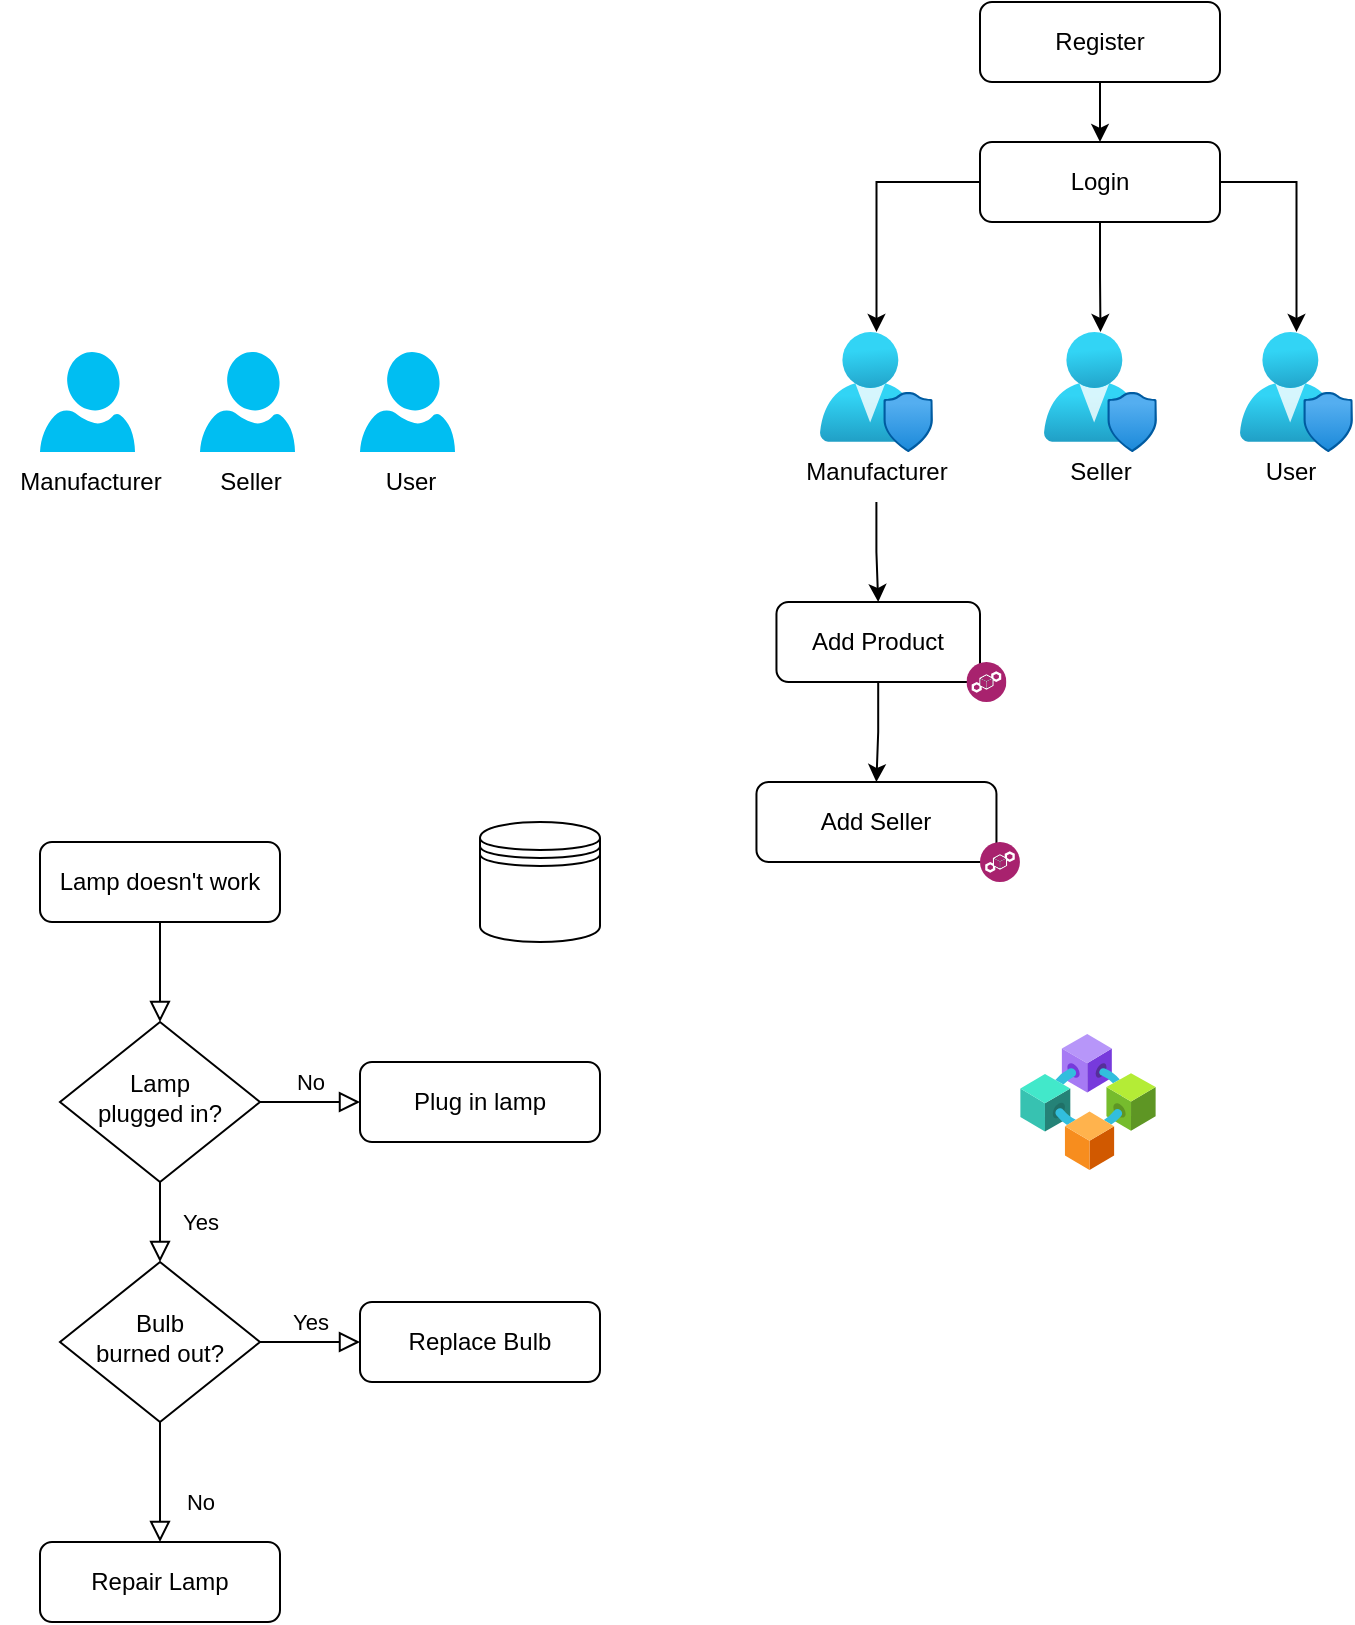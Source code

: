 <mxfile version="21.0.2" type="device"><diagram id="C5RBs43oDa-KdzZeNtuy" name="Page-1"><mxGraphModel dx="1050" dy="1742" grid="1" gridSize="10" guides="1" tooltips="1" connect="1" arrows="1" fold="1" page="1" pageScale="1" pageWidth="827" pageHeight="1169" math="0" shadow="0"><root><mxCell id="WIyWlLk6GJQsqaUBKTNV-0"/><mxCell id="WIyWlLk6GJQsqaUBKTNV-1" parent="WIyWlLk6GJQsqaUBKTNV-0"/><mxCell id="WIyWlLk6GJQsqaUBKTNV-2" value="" style="rounded=0;html=1;jettySize=auto;orthogonalLoop=1;fontSize=11;endArrow=block;endFill=0;endSize=8;strokeWidth=1;shadow=0;labelBackgroundColor=none;edgeStyle=orthogonalEdgeStyle;" parent="WIyWlLk6GJQsqaUBKTNV-1" source="WIyWlLk6GJQsqaUBKTNV-3" target="WIyWlLk6GJQsqaUBKTNV-6" edge="1"><mxGeometry relative="1" as="geometry"/></mxCell><mxCell id="WIyWlLk6GJQsqaUBKTNV-3" value="Lamp doesn't work" style="rounded=1;whiteSpace=wrap;html=1;fontSize=12;glass=0;strokeWidth=1;shadow=0;" parent="WIyWlLk6GJQsqaUBKTNV-1" vertex="1"><mxGeometry x="110" y="340" width="120" height="40" as="geometry"/></mxCell><mxCell id="WIyWlLk6GJQsqaUBKTNV-4" value="Yes" style="rounded=0;html=1;jettySize=auto;orthogonalLoop=1;fontSize=11;endArrow=block;endFill=0;endSize=8;strokeWidth=1;shadow=0;labelBackgroundColor=none;edgeStyle=orthogonalEdgeStyle;" parent="WIyWlLk6GJQsqaUBKTNV-1" source="WIyWlLk6GJQsqaUBKTNV-6" target="WIyWlLk6GJQsqaUBKTNV-10" edge="1"><mxGeometry y="20" relative="1" as="geometry"><mxPoint as="offset"/></mxGeometry></mxCell><mxCell id="WIyWlLk6GJQsqaUBKTNV-5" value="No" style="edgeStyle=orthogonalEdgeStyle;rounded=0;html=1;jettySize=auto;orthogonalLoop=1;fontSize=11;endArrow=block;endFill=0;endSize=8;strokeWidth=1;shadow=0;labelBackgroundColor=none;" parent="WIyWlLk6GJQsqaUBKTNV-1" source="WIyWlLk6GJQsqaUBKTNV-6" target="WIyWlLk6GJQsqaUBKTNV-7" edge="1"><mxGeometry y="10" relative="1" as="geometry"><mxPoint as="offset"/></mxGeometry></mxCell><mxCell id="WIyWlLk6GJQsqaUBKTNV-6" value="Lamp&lt;br&gt;plugged in?" style="rhombus;whiteSpace=wrap;html=1;shadow=0;fontFamily=Helvetica;fontSize=12;align=center;strokeWidth=1;spacing=6;spacingTop=-4;" parent="WIyWlLk6GJQsqaUBKTNV-1" vertex="1"><mxGeometry x="120" y="430" width="100" height="80" as="geometry"/></mxCell><mxCell id="WIyWlLk6GJQsqaUBKTNV-7" value="Plug in lamp" style="rounded=1;whiteSpace=wrap;html=1;fontSize=12;glass=0;strokeWidth=1;shadow=0;" parent="WIyWlLk6GJQsqaUBKTNV-1" vertex="1"><mxGeometry x="270" y="450" width="120" height="40" as="geometry"/></mxCell><mxCell id="WIyWlLk6GJQsqaUBKTNV-8" value="No" style="rounded=0;html=1;jettySize=auto;orthogonalLoop=1;fontSize=11;endArrow=block;endFill=0;endSize=8;strokeWidth=1;shadow=0;labelBackgroundColor=none;edgeStyle=orthogonalEdgeStyle;" parent="WIyWlLk6GJQsqaUBKTNV-1" source="WIyWlLk6GJQsqaUBKTNV-10" target="WIyWlLk6GJQsqaUBKTNV-11" edge="1"><mxGeometry x="0.333" y="20" relative="1" as="geometry"><mxPoint as="offset"/></mxGeometry></mxCell><mxCell id="WIyWlLk6GJQsqaUBKTNV-9" value="Yes" style="edgeStyle=orthogonalEdgeStyle;rounded=0;html=1;jettySize=auto;orthogonalLoop=1;fontSize=11;endArrow=block;endFill=0;endSize=8;strokeWidth=1;shadow=0;labelBackgroundColor=none;" parent="WIyWlLk6GJQsqaUBKTNV-1" source="WIyWlLk6GJQsqaUBKTNV-10" target="WIyWlLk6GJQsqaUBKTNV-12" edge="1"><mxGeometry y="10" relative="1" as="geometry"><mxPoint as="offset"/></mxGeometry></mxCell><mxCell id="WIyWlLk6GJQsqaUBKTNV-10" value="Bulb&lt;br&gt;burned out?" style="rhombus;whiteSpace=wrap;html=1;shadow=0;fontFamily=Helvetica;fontSize=12;align=center;strokeWidth=1;spacing=6;spacingTop=-4;" parent="WIyWlLk6GJQsqaUBKTNV-1" vertex="1"><mxGeometry x="120" y="550" width="100" height="80" as="geometry"/></mxCell><mxCell id="WIyWlLk6GJQsqaUBKTNV-11" value="Repair Lamp" style="rounded=1;whiteSpace=wrap;html=1;fontSize=12;glass=0;strokeWidth=1;shadow=0;" parent="WIyWlLk6GJQsqaUBKTNV-1" vertex="1"><mxGeometry x="110" y="690" width="120" height="40" as="geometry"/></mxCell><mxCell id="WIyWlLk6GJQsqaUBKTNV-12" value="Replace Bulb" style="rounded=1;whiteSpace=wrap;html=1;fontSize=12;glass=0;strokeWidth=1;shadow=0;" parent="WIyWlLk6GJQsqaUBKTNV-1" vertex="1"><mxGeometry x="270" y="570" width="120" height="40" as="geometry"/></mxCell><mxCell id="6PRN5EeJ6fT_cmYSfFBh-0" value="" style="verticalLabelPosition=bottom;html=1;verticalAlign=top;align=center;strokeColor=none;fillColor=#00BEF2;shape=mxgraph.azure.user;" parent="WIyWlLk6GJQsqaUBKTNV-1" vertex="1"><mxGeometry x="110" y="95" width="47.5" height="50" as="geometry"/></mxCell><mxCell id="6PRN5EeJ6fT_cmYSfFBh-1" value="" style="verticalLabelPosition=bottom;html=1;verticalAlign=top;align=center;strokeColor=none;fillColor=#00BEF2;shape=mxgraph.azure.user;" parent="WIyWlLk6GJQsqaUBKTNV-1" vertex="1"><mxGeometry x="190" y="95" width="47.5" height="50" as="geometry"/></mxCell><mxCell id="6PRN5EeJ6fT_cmYSfFBh-2" value="" style="verticalLabelPosition=bottom;html=1;verticalAlign=top;align=center;strokeColor=none;fillColor=#00BEF2;shape=mxgraph.azure.user;" parent="WIyWlLk6GJQsqaUBKTNV-1" vertex="1"><mxGeometry x="270" y="95" width="47.5" height="50" as="geometry"/></mxCell><mxCell id="6PRN5EeJ6fT_cmYSfFBh-6" value="" style="aspect=fixed;html=1;points=[];align=center;image;fontSize=12;image=img/lib/azure2/management_governance/User_Privacy.svg;" parent="WIyWlLk6GJQsqaUBKTNV-1" vertex="1"><mxGeometry x="500" y="85" width="56.47" height="60" as="geometry"/></mxCell><mxCell id="6PRN5EeJ6fT_cmYSfFBh-7" value="" style="aspect=fixed;html=1;points=[];align=center;image;fontSize=12;image=img/lib/azure2/management_governance/User_Privacy.svg;" parent="WIyWlLk6GJQsqaUBKTNV-1" vertex="1"><mxGeometry x="612" y="85" width="56.47" height="60" as="geometry"/></mxCell><mxCell id="6PRN5EeJ6fT_cmYSfFBh-8" value="" style="aspect=fixed;html=1;points=[];align=center;image;fontSize=12;image=img/lib/azure2/management_governance/User_Privacy.svg;" parent="WIyWlLk6GJQsqaUBKTNV-1" vertex="1"><mxGeometry x="710" y="85" width="56.47" height="60" as="geometry"/></mxCell><mxCell id="6PRN5EeJ6fT_cmYSfFBh-9" value="" style="shape=image;html=1;verticalAlign=top;verticalLabelPosition=bottom;labelBackgroundColor=#ffffff;imageAspect=0;aspect=fixed;image=https://cdn1.iconfinder.com/data/icons/ionicons-sharp-vol-2/512/qr-code-sharp-128.png" parent="WIyWlLk6GJQsqaUBKTNV-1" vertex="1"><mxGeometry x="520" y="444" width="60" height="60" as="geometry"/></mxCell><mxCell id="6PRN5EeJ6fT_cmYSfFBh-10" value="" style="aspect=fixed;html=1;points=[];align=center;image;fontSize=12;image=img/lib/azure2/blockchain/Consortium.svg;" parent="WIyWlLk6GJQsqaUBKTNV-1" vertex="1"><mxGeometry x="600" y="436" width="68" height="68" as="geometry"/></mxCell><mxCell id="6PRN5EeJ6fT_cmYSfFBh-13" value="" style="shape=datastore;whiteSpace=wrap;html=1;" parent="WIyWlLk6GJQsqaUBKTNV-1" vertex="1"><mxGeometry x="330" y="330" width="60" height="60" as="geometry"/></mxCell><mxCell id="6PRN5EeJ6fT_cmYSfFBh-14" value="Manufacturer" style="text;html=1;align=center;verticalAlign=middle;resizable=0;points=[];autosize=1;strokeColor=none;fillColor=none;" parent="WIyWlLk6GJQsqaUBKTNV-1" vertex="1"><mxGeometry x="90" y="145" width="90" height="30" as="geometry"/></mxCell><mxCell id="6PRN5EeJ6fT_cmYSfFBh-15" value="Seller" style="text;html=1;align=center;verticalAlign=middle;resizable=0;points=[];autosize=1;strokeColor=none;fillColor=none;" parent="WIyWlLk6GJQsqaUBKTNV-1" vertex="1"><mxGeometry x="190" y="145" width="50" height="30" as="geometry"/></mxCell><mxCell id="6PRN5EeJ6fT_cmYSfFBh-16" value="User" style="text;html=1;align=center;verticalAlign=middle;resizable=0;points=[];autosize=1;strokeColor=none;fillColor=none;" parent="WIyWlLk6GJQsqaUBKTNV-1" vertex="1"><mxGeometry x="270" y="145" width="50" height="30" as="geometry"/></mxCell><mxCell id="T-utzk7bX8lOMbMQImxD-18" style="edgeStyle=orthogonalEdgeStyle;rounded=0;orthogonalLoop=1;jettySize=auto;html=1;" edge="1" parent="WIyWlLk6GJQsqaUBKTNV-1" source="T-utzk7bX8lOMbMQImxD-0" target="T-utzk7bX8lOMbMQImxD-15"><mxGeometry relative="1" as="geometry"/></mxCell><mxCell id="T-utzk7bX8lOMbMQImxD-0" value="Manufacturer" style="text;html=1;align=center;verticalAlign=middle;resizable=0;points=[];autosize=1;strokeColor=none;fillColor=none;" vertex="1" parent="WIyWlLk6GJQsqaUBKTNV-1"><mxGeometry x="483.23" y="140" width="90" height="30" as="geometry"/></mxCell><mxCell id="T-utzk7bX8lOMbMQImxD-1" value="Seller" style="text;html=1;align=center;verticalAlign=middle;resizable=0;points=[];autosize=1;strokeColor=none;fillColor=none;" vertex="1" parent="WIyWlLk6GJQsqaUBKTNV-1"><mxGeometry x="615" y="140" width="50" height="30" as="geometry"/></mxCell><mxCell id="T-utzk7bX8lOMbMQImxD-2" value="User" style="text;html=1;align=center;verticalAlign=middle;resizable=0;points=[];autosize=1;strokeColor=none;fillColor=none;" vertex="1" parent="WIyWlLk6GJQsqaUBKTNV-1"><mxGeometry x="710" y="140" width="50" height="30" as="geometry"/></mxCell><mxCell id="T-utzk7bX8lOMbMQImxD-5" style="edgeStyle=orthogonalEdgeStyle;rounded=0;orthogonalLoop=1;jettySize=auto;html=1;" edge="1" parent="WIyWlLk6GJQsqaUBKTNV-1" source="T-utzk7bX8lOMbMQImxD-3" target="T-utzk7bX8lOMbMQImxD-4"><mxGeometry relative="1" as="geometry"/></mxCell><mxCell id="T-utzk7bX8lOMbMQImxD-3" value="Register" style="rounded=1;whiteSpace=wrap;html=1;fontSize=12;glass=0;strokeWidth=1;shadow=0;" vertex="1" parent="WIyWlLk6GJQsqaUBKTNV-1"><mxGeometry x="580" y="-80" width="120" height="40" as="geometry"/></mxCell><mxCell id="T-utzk7bX8lOMbMQImxD-6" style="edgeStyle=orthogonalEdgeStyle;rounded=0;orthogonalLoop=1;jettySize=auto;html=1;" edge="1" parent="WIyWlLk6GJQsqaUBKTNV-1" source="T-utzk7bX8lOMbMQImxD-4" target="6PRN5EeJ6fT_cmYSfFBh-6"><mxGeometry relative="1" as="geometry"/></mxCell><mxCell id="T-utzk7bX8lOMbMQImxD-7" style="edgeStyle=orthogonalEdgeStyle;rounded=0;orthogonalLoop=1;jettySize=auto;html=1;" edge="1" parent="WIyWlLk6GJQsqaUBKTNV-1" source="T-utzk7bX8lOMbMQImxD-4" target="6PRN5EeJ6fT_cmYSfFBh-8"><mxGeometry relative="1" as="geometry"/></mxCell><mxCell id="T-utzk7bX8lOMbMQImxD-8" style="edgeStyle=orthogonalEdgeStyle;rounded=0;orthogonalLoop=1;jettySize=auto;html=1;" edge="1" parent="WIyWlLk6GJQsqaUBKTNV-1" source="T-utzk7bX8lOMbMQImxD-4" target="6PRN5EeJ6fT_cmYSfFBh-7"><mxGeometry relative="1" as="geometry"/></mxCell><mxCell id="T-utzk7bX8lOMbMQImxD-4" value="Login" style="rounded=1;whiteSpace=wrap;html=1;fontSize=12;glass=0;strokeWidth=1;shadow=0;" vertex="1" parent="WIyWlLk6GJQsqaUBKTNV-1"><mxGeometry x="580" y="-10" width="120" height="40" as="geometry"/></mxCell><mxCell id="T-utzk7bX8lOMbMQImxD-19" style="edgeStyle=orthogonalEdgeStyle;rounded=0;orthogonalLoop=1;jettySize=auto;html=1;" edge="1" parent="WIyWlLk6GJQsqaUBKTNV-1" source="T-utzk7bX8lOMbMQImxD-15" target="T-utzk7bX8lOMbMQImxD-16"><mxGeometry relative="1" as="geometry"/></mxCell><mxCell id="T-utzk7bX8lOMbMQImxD-15" value="Add Product" style="rounded=1;whiteSpace=wrap;html=1;fontSize=12;glass=0;strokeWidth=1;shadow=0;" vertex="1" parent="WIyWlLk6GJQsqaUBKTNV-1"><mxGeometry x="478.23" y="220" width="101.77" height="40" as="geometry"/></mxCell><mxCell id="T-utzk7bX8lOMbMQImxD-16" value="Add Seller" style="rounded=1;whiteSpace=wrap;html=1;fontSize=12;glass=0;strokeWidth=1;shadow=0;" vertex="1" parent="WIyWlLk6GJQsqaUBKTNV-1"><mxGeometry x="468.23" y="310" width="120" height="40" as="geometry"/></mxCell><mxCell id="T-utzk7bX8lOMbMQImxD-20" value="" style="aspect=fixed;perimeter=ellipsePerimeter;html=1;align=center;shadow=0;dashed=0;fontColor=#4277BB;labelBackgroundColor=#ffffff;fontSize=12;spacingTop=3;image;image=img/lib/ibm/blockchain/blockchain.svg;" vertex="1" parent="WIyWlLk6GJQsqaUBKTNV-1"><mxGeometry x="573.23" y="250" width="20" height="20" as="geometry"/></mxCell><mxCell id="T-utzk7bX8lOMbMQImxD-21" value="" style="aspect=fixed;perimeter=ellipsePerimeter;html=1;align=center;shadow=0;dashed=0;fontColor=#4277BB;labelBackgroundColor=#ffffff;fontSize=12;spacingTop=3;image;image=img/lib/ibm/blockchain/blockchain.svg;" vertex="1" parent="WIyWlLk6GJQsqaUBKTNV-1"><mxGeometry x="580" y="340" width="20" height="20" as="geometry"/></mxCell></root></mxGraphModel></diagram></mxfile>